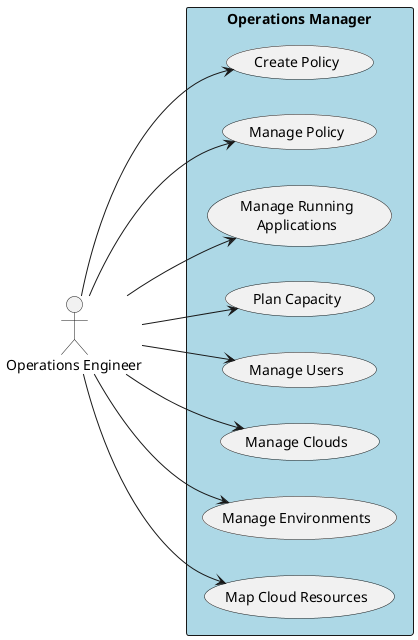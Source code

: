 @startuml
left to right direction

:Operations Engineer: as Ops

rectangle "Operations Manager" #lightblue {
Ops --> (Create Policy)
Ops --> (Manage Policy)
Ops --> (Manage Running\nApplications)
Ops --> (Plan Capacity)
Ops --> (Manage Users)
Ops --> (Manage Clouds)
Ops --> (Manage Environments)
Ops --> (Map Cloud Resources)
}
@enduml

